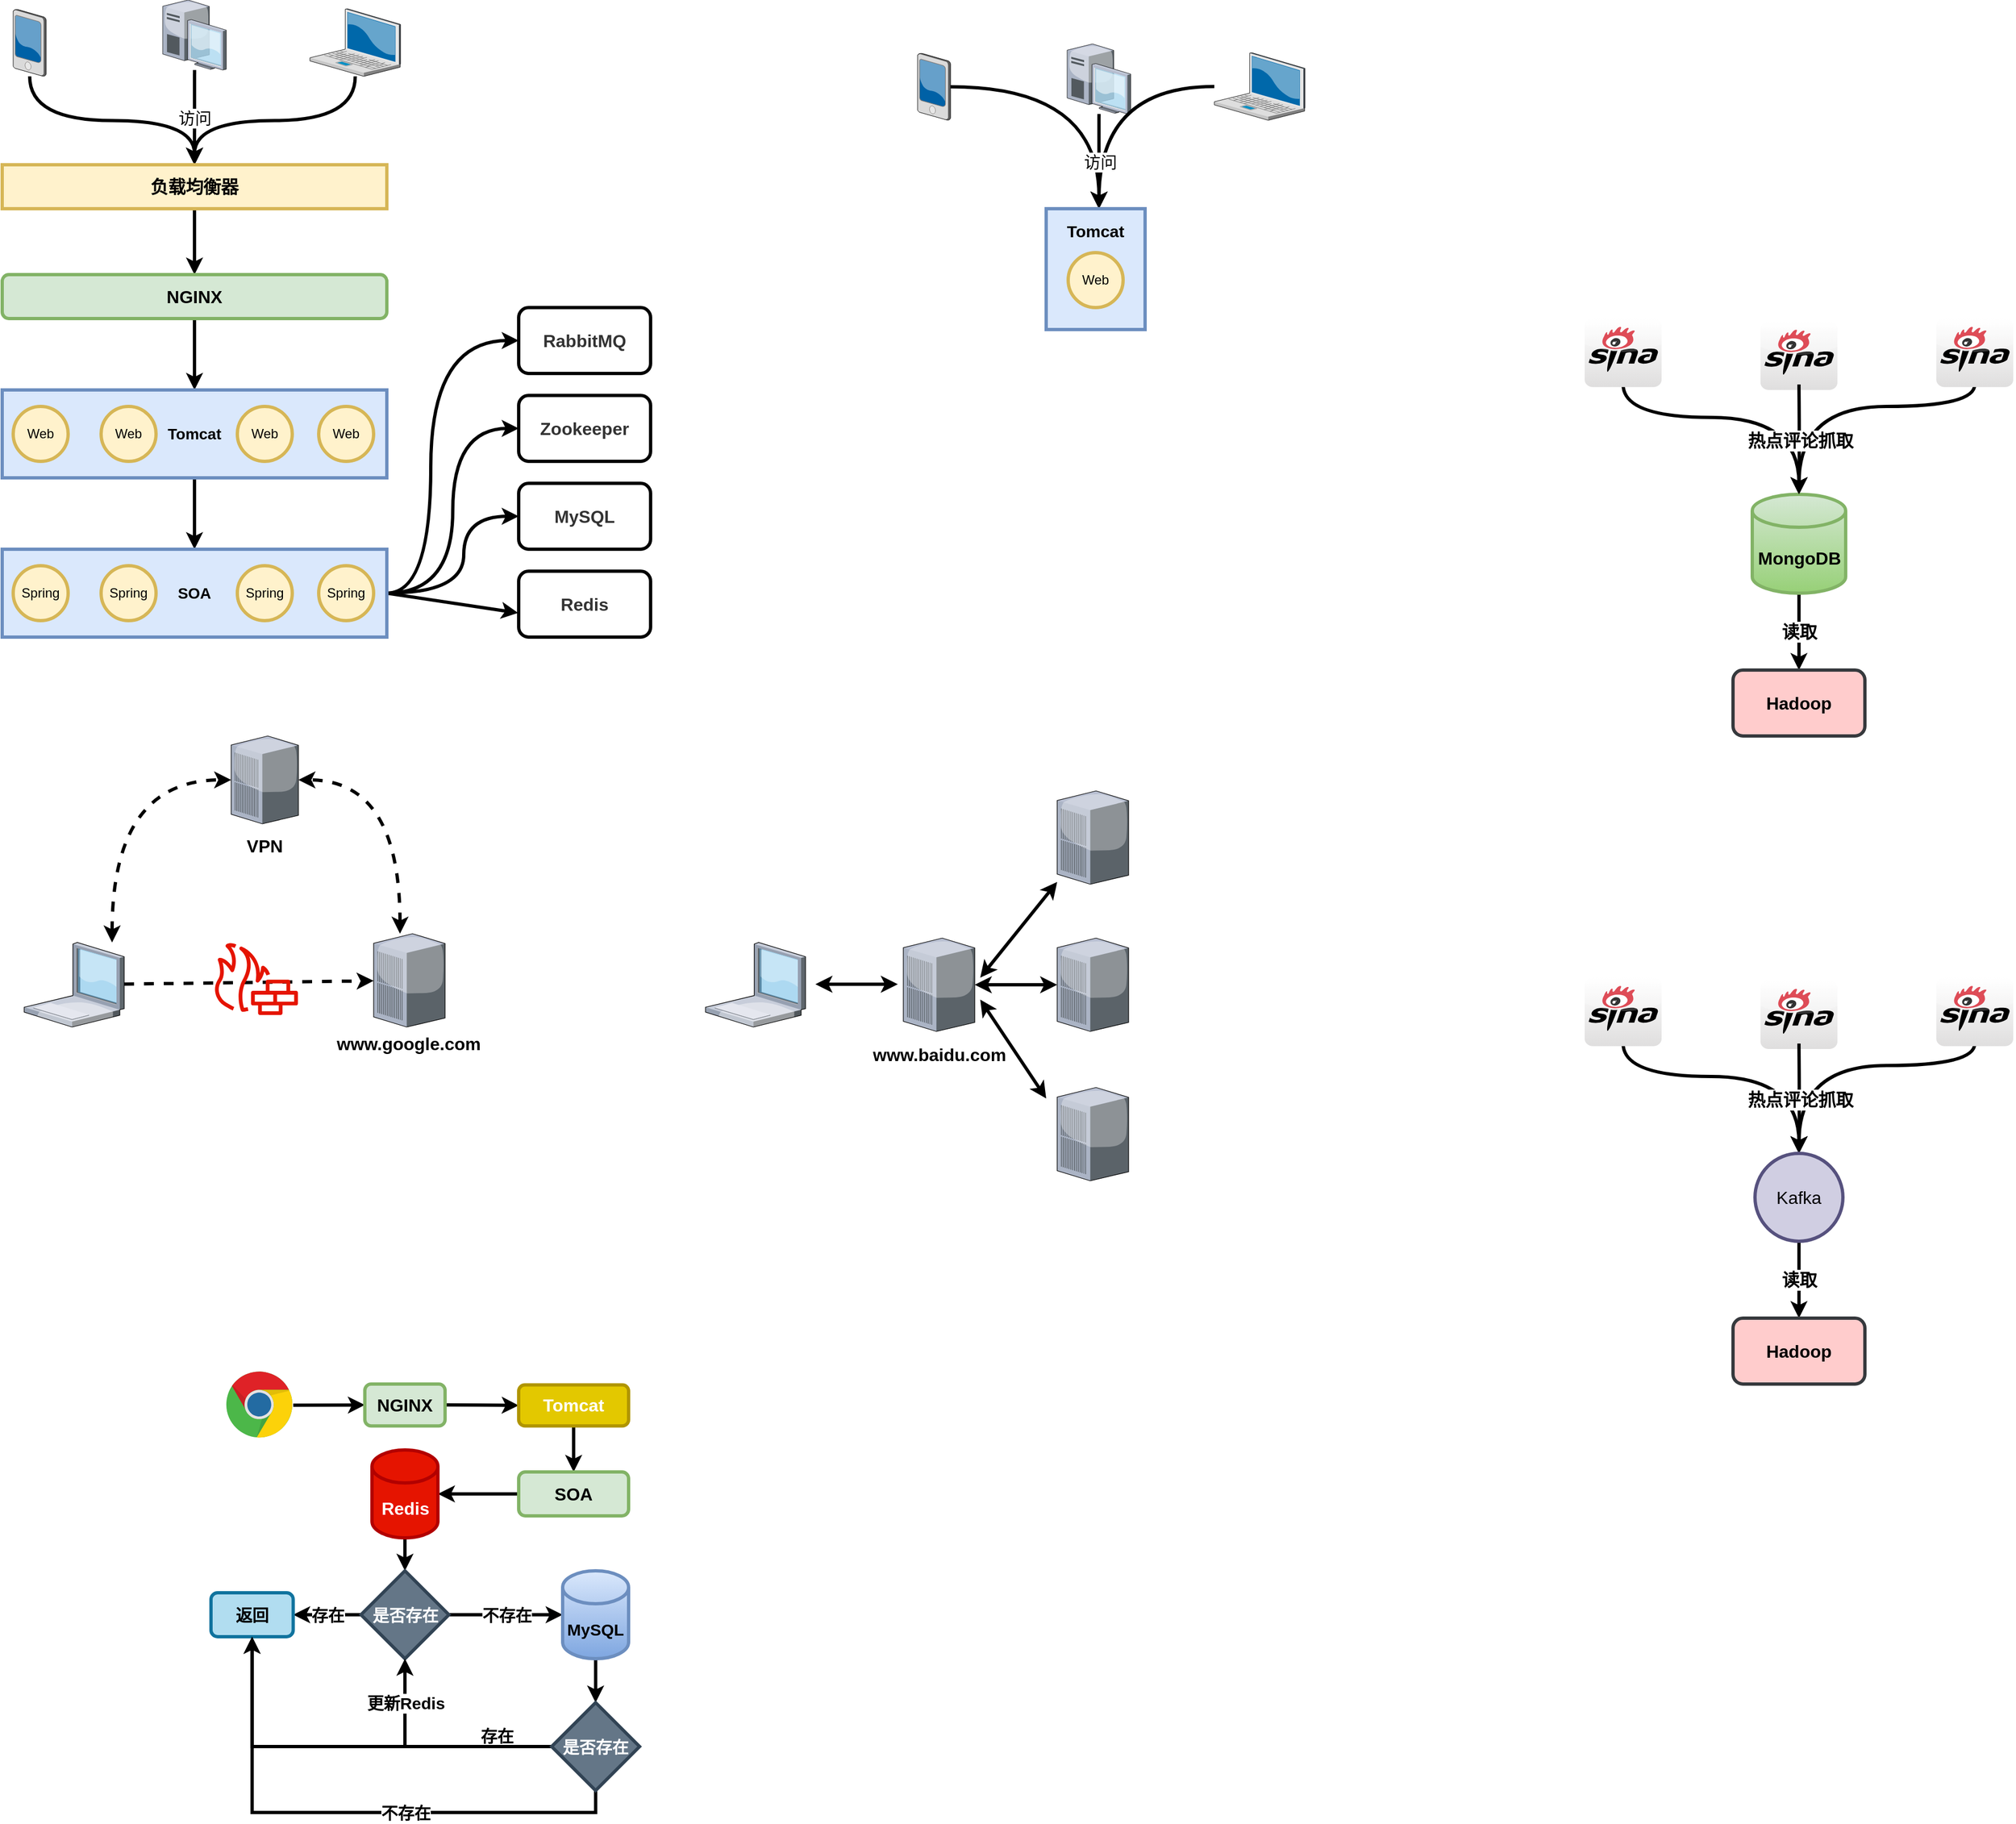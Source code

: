 <mxfile version="14.5.1" type="device"><diagram name="Page-1" id="822b0af5-4adb-64df-f703-e8dfc1f81529"><mxGraphModel dx="694" dy="443" grid="1" gridSize="10" guides="1" tooltips="1" connect="1" arrows="1" fold="1" page="1" pageScale="1" pageWidth="1100" pageHeight="850" background="#ffffff" math="0" shadow="0"><root><mxCell id="0"/><mxCell id="1" parent="0"/><mxCell id="MMIn2066wXq6X0W4Mp4A-36" value="&lt;font style=&quot;font-size: 15px&quot;&gt;访问&lt;/font&gt;" style="rounded=0;orthogonalLoop=1;jettySize=auto;html=1;edgeStyle=orthogonalEdgeStyle;curved=1;strokeWidth=3;" parent="1" source="MMIn2066wXq6X0W4Mp4A-27" target="MMIn2066wXq6X0W4Mp4A-34" edge="1"><mxGeometry relative="1" as="geometry"/></mxCell><mxCell id="MMIn2066wXq6X0W4Mp4A-27" value="" style="verticalLabelPosition=bottom;aspect=fixed;html=1;verticalAlign=top;strokeColor=none;align=center;outlineConnect=0;shape=mxgraph.citrix.desktop;" parent="1" vertex="1"><mxGeometry x="176.05" y="20" width="57.9" height="63.75" as="geometry"/></mxCell><mxCell id="MMIn2066wXq6X0W4Mp4A-37" value="" style="edgeStyle=orthogonalEdgeStyle;rounded=0;orthogonalLoop=1;jettySize=auto;html=1;curved=1;strokeWidth=3;" parent="1" source="MMIn2066wXq6X0W4Mp4A-28" target="MMIn2066wXq6X0W4Mp4A-34" edge="1"><mxGeometry relative="1" as="geometry"/></mxCell><mxCell id="MMIn2066wXq6X0W4Mp4A-28" value="" style="verticalLabelPosition=bottom;aspect=fixed;html=1;verticalAlign=top;strokeColor=none;align=center;outlineConnect=0;shape=mxgraph.citrix.laptop_2;" parent="1" vertex="1"><mxGeometry x="310" y="28" width="82.47" height="61.5" as="geometry"/></mxCell><mxCell id="MMIn2066wXq6X0W4Mp4A-35" value="" style="edgeStyle=orthogonalEdgeStyle;rounded=0;orthogonalLoop=1;jettySize=auto;html=1;curved=1;strokeWidth=3;" parent="1" source="MMIn2066wXq6X0W4Mp4A-30" target="MMIn2066wXq6X0W4Mp4A-34" edge="1"><mxGeometry relative="1" as="geometry"/></mxCell><mxCell id="MMIn2066wXq6X0W4Mp4A-30" value="" style="verticalLabelPosition=bottom;aspect=fixed;html=1;verticalAlign=top;strokeColor=none;align=center;outlineConnect=0;shape=mxgraph.citrix.pda;" parent="1" vertex="1"><mxGeometry x="40" y="28.5" width="30" height="61" as="geometry"/></mxCell><mxCell id="MMIn2066wXq6X0W4Mp4A-39" style="edgeStyle=orthogonalEdgeStyle;curved=1;rounded=0;orthogonalLoop=1;jettySize=auto;html=1;strokeWidth=3;" parent="1" source="MMIn2066wXq6X0W4Mp4A-34" target="MMIn2066wXq6X0W4Mp4A-38" edge="1"><mxGeometry relative="1" as="geometry"/></mxCell><mxCell id="MMIn2066wXq6X0W4Mp4A-34" value="&lt;font style=&quot;font-size: 16px&quot;&gt;&lt;b&gt;负载均衡器&lt;/b&gt;&lt;/font&gt;" style="rounded=0;whiteSpace=wrap;html=1;strokeWidth=3;fillColor=#fff2cc;strokeColor=#d6b656;" parent="1" vertex="1"><mxGeometry x="30" y="170" width="350" height="40" as="geometry"/></mxCell><mxCell id="MMIn2066wXq6X0W4Mp4A-51" style="edgeStyle=orthogonalEdgeStyle;curved=1;rounded=0;orthogonalLoop=1;jettySize=auto;html=1;entryX=0.5;entryY=0;entryDx=0;entryDy=0;strokeWidth=3;" parent="1" source="MMIn2066wXq6X0W4Mp4A-38" target="MMIn2066wXq6X0W4Mp4A-40" edge="1"><mxGeometry relative="1" as="geometry"/></mxCell><mxCell id="MMIn2066wXq6X0W4Mp4A-38" value="&lt;font style=&quot;font-size: 16px&quot;&gt;&lt;b&gt;NGINX&lt;/b&gt;&lt;/font&gt;" style="rounded=1;whiteSpace=wrap;html=1;strokeWidth=3;fillColor=#d5e8d4;strokeColor=#82b366;" parent="1" vertex="1"><mxGeometry x="30" y="270" width="350" height="40" as="geometry"/></mxCell><mxCell id="MMIn2066wXq6X0W4Mp4A-52" style="edgeStyle=orthogonalEdgeStyle;curved=1;rounded=0;orthogonalLoop=1;jettySize=auto;html=1;entryX=0.5;entryY=0;entryDx=0;entryDy=0;strokeWidth=3;" parent="1" source="MMIn2066wXq6X0W4Mp4A-40" target="MMIn2066wXq6X0W4Mp4A-45" edge="1"><mxGeometry relative="1" as="geometry"/></mxCell><mxCell id="MMIn2066wXq6X0W4Mp4A-40" value="&lt;font style=&quot;font-size: 14px&quot;&gt;&lt;b&gt;Tomcat&lt;/b&gt;&lt;/font&gt;" style="rounded=0;whiteSpace=wrap;html=1;strokeWidth=3;fillColor=#dae8fc;strokeColor=#6c8ebf;" parent="1" vertex="1"><mxGeometry x="30" y="375" width="350" height="80" as="geometry"/></mxCell><mxCell id="MMIn2066wXq6X0W4Mp4A-41" value="Web" style="ellipse;whiteSpace=wrap;html=1;aspect=fixed;strokeWidth=3;fillColor=#fff2cc;strokeColor=#d6b656;" parent="1" vertex="1"><mxGeometry x="40" y="390" width="50" height="50" as="geometry"/></mxCell><mxCell id="MMIn2066wXq6X0W4Mp4A-42" value="Web" style="ellipse;whiteSpace=wrap;html=1;aspect=fixed;strokeWidth=3;fillColor=#fff2cc;strokeColor=#d6b656;" parent="1" vertex="1"><mxGeometry x="120" y="390" width="50" height="50" as="geometry"/></mxCell><mxCell id="MMIn2066wXq6X0W4Mp4A-43" value="Web" style="ellipse;whiteSpace=wrap;html=1;aspect=fixed;strokeWidth=3;fillColor=#fff2cc;strokeColor=#d6b656;" parent="1" vertex="1"><mxGeometry x="318" y="390" width="50" height="50" as="geometry"/></mxCell><mxCell id="MMIn2066wXq6X0W4Mp4A-44" value="Web" style="ellipse;whiteSpace=wrap;html=1;aspect=fixed;strokeWidth=3;fillColor=#fff2cc;strokeColor=#d6b656;" parent="1" vertex="1"><mxGeometry x="243.95" y="390" width="50" height="50" as="geometry"/></mxCell><mxCell id="MMIn2066wXq6X0W4Mp4A-57" style="edgeStyle=orthogonalEdgeStyle;curved=1;rounded=0;orthogonalLoop=1;jettySize=auto;html=1;entryX=0;entryY=0.5;entryDx=0;entryDy=0;strokeWidth=3;" parent="1" source="MMIn2066wXq6X0W4Mp4A-45" target="MMIn2066wXq6X0W4Mp4A-54" edge="1"><mxGeometry relative="1" as="geometry"><Array as="points"><mxPoint x="420" y="560"/><mxPoint x="420" y="330"/></Array></mxGeometry></mxCell><mxCell id="MMIn2066wXq6X0W4Mp4A-58" style="edgeStyle=orthogonalEdgeStyle;curved=1;rounded=0;orthogonalLoop=1;jettySize=auto;html=1;entryX=0;entryY=0.5;entryDx=0;entryDy=0;strokeWidth=3;" parent="1" source="MMIn2066wXq6X0W4Mp4A-45" target="MMIn2066wXq6X0W4Mp4A-53" edge="1"><mxGeometry relative="1" as="geometry"/></mxCell><mxCell id="MMIn2066wXq6X0W4Mp4A-59" style="edgeStyle=orthogonalEdgeStyle;curved=1;rounded=0;orthogonalLoop=1;jettySize=auto;html=1;entryX=0;entryY=0.5;entryDx=0;entryDy=0;strokeWidth=3;" parent="1" source="MMIn2066wXq6X0W4Mp4A-45" target="MMIn2066wXq6X0W4Mp4A-56" edge="1"><mxGeometry relative="1" as="geometry"><Array as="points"><mxPoint x="450" y="560"/><mxPoint x="450" y="490"/></Array></mxGeometry></mxCell><mxCell id="MMIn2066wXq6X0W4Mp4A-60" style="rounded=0;orthogonalLoop=1;jettySize=auto;html=1;entryX=-0.004;entryY=0.633;entryDx=0;entryDy=0;entryPerimeter=0;strokeWidth=3;exitX=1;exitY=0.5;exitDx=0;exitDy=0;" parent="1" source="MMIn2066wXq6X0W4Mp4A-45" target="MMIn2066wXq6X0W4Mp4A-55" edge="1"><mxGeometry relative="1" as="geometry"/></mxCell><mxCell id="MMIn2066wXq6X0W4Mp4A-45" value="&lt;font style=&quot;font-size: 14px&quot;&gt;&lt;b&gt;SOA&lt;/b&gt;&lt;/font&gt;" style="rounded=0;whiteSpace=wrap;html=1;strokeWidth=3;fillColor=#dae8fc;strokeColor=#6c8ebf;" parent="1" vertex="1"><mxGeometry x="30" y="520" width="350" height="80" as="geometry"/></mxCell><mxCell id="MMIn2066wXq6X0W4Mp4A-46" value="Spring" style="ellipse;whiteSpace=wrap;html=1;aspect=fixed;strokeWidth=3;fillColor=#fff2cc;strokeColor=#d6b656;" parent="1" vertex="1"><mxGeometry x="40" y="535" width="50" height="50" as="geometry"/></mxCell><mxCell id="MMIn2066wXq6X0W4Mp4A-47" value="Spring" style="ellipse;whiteSpace=wrap;html=1;aspect=fixed;strokeWidth=3;fillColor=#fff2cc;strokeColor=#d6b656;" parent="1" vertex="1"><mxGeometry x="120" y="535" width="50" height="50" as="geometry"/></mxCell><mxCell id="MMIn2066wXq6X0W4Mp4A-48" value="Spring" style="ellipse;whiteSpace=wrap;html=1;aspect=fixed;strokeWidth=3;fillColor=#fff2cc;strokeColor=#d6b656;" parent="1" vertex="1"><mxGeometry x="318" y="535" width="50" height="50" as="geometry"/></mxCell><mxCell id="MMIn2066wXq6X0W4Mp4A-49" value="Spring" style="ellipse;whiteSpace=wrap;html=1;aspect=fixed;strokeWidth=3;fillColor=#fff2cc;strokeColor=#d6b656;" parent="1" vertex="1"><mxGeometry x="243.95" y="535" width="50" height="50" as="geometry"/></mxCell><mxCell id="MMIn2066wXq6X0W4Mp4A-53" value="&lt;span style=&quot;color: rgb(51 , 51 , 51) ; font-family: &amp;#34;arial&amp;#34; , sans-serif ; text-align: justify ; background-color: rgb(255 , 255 , 255)&quot;&gt;&lt;font style=&quot;font-size: 16px&quot;&gt;&lt;b&gt;Zookeeper&lt;/b&gt;&lt;/font&gt;&lt;/span&gt;" style="rounded=1;whiteSpace=wrap;html=1;strokeWidth=3;fillColor=#FFFFFF;" parent="1" vertex="1"><mxGeometry x="500" y="380" width="120" height="60" as="geometry"/></mxCell><mxCell id="MMIn2066wXq6X0W4Mp4A-54" value="&lt;span style=&quot;color: rgb(51 , 51 , 51) ; font-family: &amp;#34;arial&amp;#34; , sans-serif ; text-align: justify ; background-color: rgb(255 , 255 , 255)&quot;&gt;&lt;font style=&quot;font-size: 16px&quot;&gt;&lt;b&gt;RabbitMQ&lt;/b&gt;&lt;/font&gt;&lt;/span&gt;" style="rounded=1;whiteSpace=wrap;html=1;strokeWidth=3;fillColor=#FFFFFF;" parent="1" vertex="1"><mxGeometry x="500" y="300" width="120" height="60" as="geometry"/></mxCell><mxCell id="MMIn2066wXq6X0W4Mp4A-55" value="&lt;span style=&quot;color: rgb(51 , 51 , 51) ; font-family: &amp;#34;arial&amp;#34; , sans-serif ; text-align: justify ; background-color: rgb(255 , 255 , 255)&quot;&gt;&lt;font style=&quot;font-size: 16px&quot;&gt;&lt;b&gt;Redis&lt;/b&gt;&lt;/font&gt;&lt;/span&gt;" style="rounded=1;whiteSpace=wrap;html=1;strokeWidth=3;fillColor=#FFFFFF;" parent="1" vertex="1"><mxGeometry x="500" y="540" width="120" height="60" as="geometry"/></mxCell><mxCell id="MMIn2066wXq6X0W4Mp4A-56" value="&lt;span style=&quot;color: rgb(51 , 51 , 51) ; font-family: &amp;#34;arial&amp;#34; , sans-serif ; text-align: justify ; background-color: rgb(255 , 255 , 255)&quot;&gt;&lt;font style=&quot;font-size: 16px&quot;&gt;&lt;b&gt;MySQL&lt;/b&gt;&lt;/font&gt;&lt;/span&gt;" style="rounded=1;whiteSpace=wrap;html=1;strokeWidth=3;fillColor=#FFFFFF;" parent="1" vertex="1"><mxGeometry x="500" y="460" width="120" height="60" as="geometry"/></mxCell><mxCell id="MMIn2066wXq6X0W4Mp4A-65" style="edgeStyle=none;rounded=0;orthogonalLoop=1;jettySize=auto;html=1;strokeWidth=3;dashed=1;" parent="1" source="MMIn2066wXq6X0W4Mp4A-61" target="MMIn2066wXq6X0W4Mp4A-63" edge="1"><mxGeometry relative="1" as="geometry"/></mxCell><mxCell id="MMIn2066wXq6X0W4Mp4A-61" value="" style="verticalLabelPosition=bottom;aspect=fixed;html=1;verticalAlign=top;strokeColor=none;align=center;outlineConnect=0;shape=mxgraph.citrix.laptop_1;fillColor=#FFFFFF;" parent="1" vertex="1"><mxGeometry x="50" y="878" width="91" height="77" as="geometry"/></mxCell><mxCell id="MMIn2066wXq6X0W4Mp4A-62" value="" style="verticalLabelPosition=bottom;aspect=fixed;html=1;verticalAlign=top;strokeColor=none;align=center;outlineConnect=0;shape=mxgraph.citrix.pbx_server;fillColor=#FFFFFF;" parent="1" vertex="1"><mxGeometry x="238.36" y="690" width="61.18" height="80" as="geometry"/></mxCell><mxCell id="MMIn2066wXq6X0W4Mp4A-63" value="" style="verticalLabelPosition=bottom;aspect=fixed;html=1;verticalAlign=top;strokeColor=none;align=center;outlineConnect=0;shape=mxgraph.citrix.pbx_server;fillColor=#FFFFFF;" parent="1" vertex="1"><mxGeometry x="368" y="870" width="65" height="85" as="geometry"/></mxCell><mxCell id="MMIn2066wXq6X0W4Mp4A-64" value="" style="outlineConnect=0;fillColor=#e51400;strokeColor=#B20000;dashed=0;verticalLabelPosition=bottom;verticalAlign=top;align=center;html=1;fontSize=12;fontStyle=0;aspect=fixed;pointerEvents=1;shape=mxgraph.aws4.generic_firewall;fontColor=#ffffff;" parent="1" vertex="1"><mxGeometry x="221.54" y="878" width="78" height="66" as="geometry"/></mxCell><mxCell id="MMIn2066wXq6X0W4Mp4A-68" value="" style="endArrow=classic;startArrow=classic;html=1;dashed=1;strokeWidth=3;edgeStyle=orthogonalEdgeStyle;curved=1;" parent="1" source="MMIn2066wXq6X0W4Mp4A-61" target="MMIn2066wXq6X0W4Mp4A-62" edge="1"><mxGeometry width="50" height="50" relative="1" as="geometry"><mxPoint x="120" y="1090" as="sourcePoint"/><mxPoint x="170" y="1040" as="targetPoint"/><Array as="points"><mxPoint x="130" y="730"/></Array></mxGeometry></mxCell><mxCell id="MMIn2066wXq6X0W4Mp4A-69" value="" style="endArrow=classic;startArrow=classic;html=1;dashed=1;strokeWidth=3;edgeStyle=orthogonalEdgeStyle;curved=1;" parent="1" source="MMIn2066wXq6X0W4Mp4A-63" target="MMIn2066wXq6X0W4Mp4A-62" edge="1"><mxGeometry width="50" height="50" relative="1" as="geometry"><mxPoint x="391.64" y="858" as="sourcePoint"/><mxPoint x="500.0" y="710" as="targetPoint"/><Array as="points"><mxPoint x="392" y="730"/></Array></mxGeometry></mxCell><mxCell id="MMIn2066wXq6X0W4Mp4A-70" value="&lt;font style=&quot;font-size: 16px&quot;&gt;&lt;b&gt;VPN&lt;/b&gt;&lt;/font&gt;" style="text;html=1;strokeColor=none;fillColor=none;align=center;verticalAlign=middle;whiteSpace=wrap;rounded=0;" parent="1" vertex="1"><mxGeometry x="248.95" y="780" width="40" height="20" as="geometry"/></mxCell><mxCell id="MMIn2066wXq6X0W4Mp4A-71" value="&lt;font style=&quot;font-size: 16px&quot;&gt;&lt;b&gt;www.google.com&lt;/b&gt;&lt;/font&gt;" style="text;html=1;strokeColor=none;fillColor=none;align=center;verticalAlign=middle;whiteSpace=wrap;rounded=0;" parent="1" vertex="1"><mxGeometry x="380" y="960" width="40" height="20" as="geometry"/></mxCell><mxCell id="MMIn2066wXq6X0W4Mp4A-72" value="" style="verticalLabelPosition=bottom;aspect=fixed;html=1;verticalAlign=top;strokeColor=none;align=center;outlineConnect=0;shape=mxgraph.citrix.laptop_1;fillColor=#FFFFFF;" parent="1" vertex="1"><mxGeometry x="670" y="878" width="91" height="77" as="geometry"/></mxCell><mxCell id="MMIn2066wXq6X0W4Mp4A-73" value="" style="verticalLabelPosition=bottom;aspect=fixed;html=1;verticalAlign=top;strokeColor=none;align=center;outlineConnect=0;shape=mxgraph.citrix.pbx_server;fillColor=#FFFFFF;" parent="1" vertex="1"><mxGeometry x="850" y="874" width="65" height="85" as="geometry"/></mxCell><mxCell id="MMIn2066wXq6X0W4Mp4A-75" value="" style="verticalLabelPosition=bottom;aspect=fixed;html=1;verticalAlign=top;strokeColor=none;align=center;outlineConnect=0;shape=mxgraph.citrix.pbx_server;fillColor=#FFFFFF;" parent="1" vertex="1"><mxGeometry x="990" y="740" width="65" height="85" as="geometry"/></mxCell><mxCell id="MMIn2066wXq6X0W4Mp4A-76" value="" style="verticalLabelPosition=bottom;aspect=fixed;html=1;verticalAlign=top;strokeColor=none;align=center;outlineConnect=0;shape=mxgraph.citrix.pbx_server;fillColor=#FFFFFF;" parent="1" vertex="1"><mxGeometry x="990" y="874" width="65" height="85" as="geometry"/></mxCell><mxCell id="MMIn2066wXq6X0W4Mp4A-77" value="" style="verticalLabelPosition=bottom;aspect=fixed;html=1;verticalAlign=top;strokeColor=none;align=center;outlineConnect=0;shape=mxgraph.citrix.pbx_server;fillColor=#FFFFFF;" parent="1" vertex="1"><mxGeometry x="990" y="1010" width="65" height="85" as="geometry"/></mxCell><mxCell id="MMIn2066wXq6X0W4Mp4A-79" value="" style="endArrow=classic;startArrow=classic;html=1;strokeWidth=3;" parent="1" source="MMIn2066wXq6X0W4Mp4A-73" target="MMIn2066wXq6X0W4Mp4A-76" edge="1"><mxGeometry width="50" height="50" relative="1" as="geometry"><mxPoint x="800" y="980" as="sourcePoint"/><mxPoint x="850" y="930" as="targetPoint"/></mxGeometry></mxCell><mxCell id="MMIn2066wXq6X0W4Mp4A-81" value="" style="endArrow=classic;startArrow=classic;html=1;strokeWidth=3;" parent="1" target="MMIn2066wXq6X0W4Mp4A-75" edge="1"><mxGeometry width="50" height="50" relative="1" as="geometry"><mxPoint x="920" y="910" as="sourcePoint"/><mxPoint x="760" y="1030" as="targetPoint"/></mxGeometry></mxCell><mxCell id="MMIn2066wXq6X0W4Mp4A-82" value="" style="endArrow=classic;startArrow=classic;html=1;strokeWidth=3;" parent="1" edge="1"><mxGeometry width="50" height="50" relative="1" as="geometry"><mxPoint x="920" y="930" as="sourcePoint"/><mxPoint x="980" y="1020" as="targetPoint"/><Array as="points"/></mxGeometry></mxCell><mxCell id="MMIn2066wXq6X0W4Mp4A-83" value="" style="endArrow=classic;startArrow=classic;html=1;strokeWidth=3;" parent="1" edge="1"><mxGeometry width="50" height="50" relative="1" as="geometry"><mxPoint x="770" y="916" as="sourcePoint"/><mxPoint x="845" y="916" as="targetPoint"/></mxGeometry></mxCell><mxCell id="MMIn2066wXq6X0W4Mp4A-84" value="&lt;font style=&quot;font-size: 16px&quot;&gt;&lt;b&gt;www.baidu.com&lt;/b&gt;&lt;/font&gt;" style="text;html=1;strokeColor=none;fillColor=none;align=center;verticalAlign=middle;whiteSpace=wrap;rounded=0;" parent="1" vertex="1"><mxGeometry x="863" y="970" width="40" height="20" as="geometry"/></mxCell><mxCell id="MMIn2066wXq6X0W4Mp4A-96" style="edgeStyle=orthogonalEdgeStyle;curved=1;rounded=0;orthogonalLoop=1;jettySize=auto;html=1;entryX=0;entryY=0.5;entryDx=0;entryDy=0;strokeWidth=3;" parent="1" source="MMIn2066wXq6X0W4Mp4A-85" target="MMIn2066wXq6X0W4Mp4A-89" edge="1"><mxGeometry relative="1" as="geometry"/></mxCell><mxCell id="MMIn2066wXq6X0W4Mp4A-85" value="" style="dashed=0;outlineConnect=0;html=1;align=center;labelPosition=center;verticalLabelPosition=bottom;verticalAlign=top;shape=mxgraph.weblogos.chrome;strokeWidth=3;fillColor=#FFFFFF;" parent="1" vertex="1"><mxGeometry x="233.95" y="1268.58" width="60.85" height="61.34" as="geometry"/></mxCell><mxCell id="MMIn2066wXq6X0W4Mp4A-94" style="edgeStyle=orthogonalEdgeStyle;curved=1;rounded=0;orthogonalLoop=1;jettySize=auto;html=1;entryX=0;entryY=0.5;entryDx=0;entryDy=0;strokeWidth=3;" parent="1" source="MMIn2066wXq6X0W4Mp4A-89" target="MMIn2066wXq6X0W4Mp4A-90" edge="1"><mxGeometry relative="1" as="geometry"/></mxCell><mxCell id="MMIn2066wXq6X0W4Mp4A-89" value="&lt;font style=&quot;font-size: 16px&quot;&gt;&lt;b&gt;NGINX&lt;/b&gt;&lt;/font&gt;" style="rounded=1;whiteSpace=wrap;html=1;strokeWidth=3;fillColor=#d5e8d4;strokeColor=#82b366;" parent="1" vertex="1"><mxGeometry x="360" y="1280" width="73" height="38.1" as="geometry"/></mxCell><mxCell id="MMIn2066wXq6X0W4Mp4A-97" style="edgeStyle=orthogonalEdgeStyle;curved=1;rounded=0;orthogonalLoop=1;jettySize=auto;html=1;strokeWidth=3;" parent="1" source="MMIn2066wXq6X0W4Mp4A-90" target="MMIn2066wXq6X0W4Mp4A-98" edge="1"><mxGeometry relative="1" as="geometry"><mxPoint x="550" y="1360" as="targetPoint"/></mxGeometry></mxCell><mxCell id="MMIn2066wXq6X0W4Mp4A-90" value="&lt;b&gt;&lt;font style=&quot;font-size: 16px&quot;&gt;Tomcat&lt;/font&gt;&lt;/b&gt;" style="rounded=1;whiteSpace=wrap;html=1;strokeWidth=3;fillColor=#e3c800;strokeColor=#B09500;fontColor=#ffffff;" parent="1" vertex="1"><mxGeometry x="500" y="1280.8" width="100" height="37.3" as="geometry"/></mxCell><mxCell id="MMIn2066wXq6X0W4Mp4A-101" style="edgeStyle=orthogonalEdgeStyle;curved=1;rounded=0;orthogonalLoop=1;jettySize=auto;html=1;entryX=1;entryY=0.5;entryDx=0;entryDy=0;entryPerimeter=0;strokeWidth=3;" parent="1" source="MMIn2066wXq6X0W4Mp4A-98" target="MMIn2066wXq6X0W4Mp4A-100" edge="1"><mxGeometry relative="1" as="geometry"/></mxCell><mxCell id="MMIn2066wXq6X0W4Mp4A-98" value="&lt;b&gt;&lt;font style=&quot;font-size: 16px&quot;&gt;SOA&lt;/font&gt;&lt;/b&gt;" style="rounded=1;whiteSpace=wrap;html=1;strokeWidth=3;fillColor=#d5e8d4;strokeColor=#82b366;" parent="1" vertex="1"><mxGeometry x="500" y="1360" width="100" height="40" as="geometry"/></mxCell><mxCell id="MMIn2066wXq6X0W4Mp4A-102" style="edgeStyle=orthogonalEdgeStyle;curved=1;rounded=0;orthogonalLoop=1;jettySize=auto;html=1;strokeWidth=3;entryX=0.5;entryY=0;entryDx=0;entryDy=0;" parent="1" source="MMIn2066wXq6X0W4Mp4A-100" target="MMIn2066wXq6X0W4Mp4A-103" edge="1"><mxGeometry relative="1" as="geometry"><mxPoint x="396.5" y="1460" as="targetPoint"/></mxGeometry></mxCell><mxCell id="MMIn2066wXq6X0W4Mp4A-100" value="&lt;font style=&quot;font-size: 16px&quot;&gt;&lt;b&gt;Redis&lt;/b&gt;&lt;/font&gt;" style="shape=cylinder3;whiteSpace=wrap;html=1;boundedLbl=1;backgroundOutline=1;size=15;strokeWidth=3;fillColor=#e51400;strokeColor=#B20000;fontColor=#ffffff;" parent="1" vertex="1"><mxGeometry x="366.5" y="1340" width="60" height="80" as="geometry"/></mxCell><mxCell id="MMIn2066wXq6X0W4Mp4A-105" value="&lt;font style=&quot;font-size: 15px&quot;&gt;&lt;b&gt;不存在&lt;/b&gt;&lt;/font&gt;" style="edgeStyle=orthogonalEdgeStyle;curved=1;rounded=0;orthogonalLoop=1;jettySize=auto;html=1;strokeWidth=3;entryX=0;entryY=0.5;entryDx=0;entryDy=0;entryPerimeter=0;" parent="1" source="MMIn2066wXq6X0W4Mp4A-103" target="MMIn2066wXq6X0W4Mp4A-110" edge="1"><mxGeometry relative="1" as="geometry"><mxPoint x="397" y="1610" as="targetPoint"/><Array as="points"><mxPoint x="397" y="1500"/></Array></mxGeometry></mxCell><mxCell id="MMIn2066wXq6X0W4Mp4A-107" value="&lt;font style=&quot;font-size: 15px&quot;&gt;&lt;b&gt;存在&lt;/b&gt;&lt;/font&gt;" style="edgeStyle=orthogonalEdgeStyle;curved=1;rounded=0;orthogonalLoop=1;jettySize=auto;html=1;strokeWidth=3;entryX=1;entryY=0.5;entryDx=0;entryDy=0;" parent="1" source="MMIn2066wXq6X0W4Mp4A-103" target="MMIn2066wXq6X0W4Mp4A-108" edge="1"><mxGeometry relative="1" as="geometry"><mxPoint x="260" y="1490" as="targetPoint"/></mxGeometry></mxCell><mxCell id="MMIn2066wXq6X0W4Mp4A-103" value="&lt;font style=&quot;font-size: 15px&quot;&gt;&lt;b&gt;是否存在&lt;/b&gt;&lt;/font&gt;" style="rhombus;whiteSpace=wrap;html=1;strokeWidth=3;fillColor=#647687;strokeColor=#314354;fontColor=#ffffff;" parent="1" vertex="1"><mxGeometry x="356.5" y="1450" width="80" height="80" as="geometry"/></mxCell><mxCell id="MMIn2066wXq6X0W4Mp4A-108" value="&lt;font style=&quot;font-size: 15px&quot;&gt;&lt;b&gt;返回&lt;/b&gt;&lt;/font&gt;" style="rounded=1;whiteSpace=wrap;html=1;strokeWidth=3;fillColor=#b1ddf0;strokeColor=#10739e;" parent="1" vertex="1"><mxGeometry x="220" y="1470" width="74.8" height="40" as="geometry"/></mxCell><mxCell id="MMIn2066wXq6X0W4Mp4A-111" style="edgeStyle=orthogonalEdgeStyle;curved=1;rounded=0;orthogonalLoop=1;jettySize=auto;html=1;strokeWidth=3;entryX=0.5;entryY=0;entryDx=0;entryDy=0;" parent="1" source="MMIn2066wXq6X0W4Mp4A-110" target="MMIn2066wXq6X0W4Mp4A-112" edge="1"><mxGeometry relative="1" as="geometry"><mxPoint x="397" y="1710" as="targetPoint"/></mxGeometry></mxCell><mxCell id="MMIn2066wXq6X0W4Mp4A-110" value="&lt;font style=&quot;font-size: 15px&quot;&gt;&lt;b&gt;MySQL&lt;/b&gt;&lt;/font&gt;" style="shape=cylinder3;whiteSpace=wrap;html=1;boundedLbl=1;backgroundOutline=1;size=15;strokeWidth=3;fillColor=#dae8fc;gradientColor=#7ea6e0;strokeColor=#6c8ebf;" parent="1" vertex="1"><mxGeometry x="540" y="1450" width="60" height="80" as="geometry"/></mxCell><mxCell id="MMIn2066wXq6X0W4Mp4A-114" style="edgeStyle=orthogonalEdgeStyle;rounded=0;orthogonalLoop=1;jettySize=auto;html=1;strokeWidth=3;entryX=0.5;entryY=1;entryDx=0;entryDy=0;" parent="1" source="MMIn2066wXq6X0W4Mp4A-112" target="MMIn2066wXq6X0W4Mp4A-108" edge="1"><mxGeometry relative="1" as="geometry"><mxPoint x="260" y="1610" as="targetPoint"/></mxGeometry></mxCell><mxCell id="MMIn2066wXq6X0W4Mp4A-115" value="&lt;font style=&quot;font-size: 15px&quot;&gt;&lt;b&gt;存在&lt;/b&gt;&lt;/font&gt;" style="edgeLabel;html=1;align=center;verticalAlign=middle;resizable=0;points=[];" parent="MMIn2066wXq6X0W4Mp4A-114" vertex="1" connectable="0"><mxGeometry x="-0.222" y="1" relative="1" as="geometry"><mxPoint x="95" y="-11" as="offset"/></mxGeometry></mxCell><mxCell id="MMIn2066wXq6X0W4Mp4A-116" style="edgeStyle=orthogonalEdgeStyle;rounded=0;orthogonalLoop=1;jettySize=auto;html=1;entryX=0.5;entryY=1;entryDx=0;entryDy=0;strokeWidth=3;" parent="1" source="MMIn2066wXq6X0W4Mp4A-112" target="MMIn2066wXq6X0W4Mp4A-103" edge="1"><mxGeometry relative="1" as="geometry"/></mxCell><mxCell id="MMIn2066wXq6X0W4Mp4A-117" value="&lt;font style=&quot;font-size: 15px&quot;&gt;&lt;b&gt;更新Redis&lt;/b&gt;&lt;/font&gt;" style="edgeLabel;html=1;align=center;verticalAlign=middle;resizable=0;points=[];" parent="MMIn2066wXq6X0W4Mp4A-116" vertex="1" connectable="0"><mxGeometry x="0.447" y="2" relative="1" as="geometry"><mxPoint x="2" y="-19.5" as="offset"/></mxGeometry></mxCell><mxCell id="MMIn2066wXq6X0W4Mp4A-119" style="edgeStyle=orthogonalEdgeStyle;rounded=0;orthogonalLoop=1;jettySize=auto;html=1;strokeWidth=3;entryX=0.5;entryY=1;entryDx=0;entryDy=0;" parent="1" source="MMIn2066wXq6X0W4Mp4A-112" target="MMIn2066wXq6X0W4Mp4A-108" edge="1"><mxGeometry relative="1" as="geometry"><mxPoint x="280" y="1710" as="targetPoint"/><Array as="points"><mxPoint x="570" y="1670"/><mxPoint x="257" y="1670"/></Array></mxGeometry></mxCell><mxCell id="MMIn2066wXq6X0W4Mp4A-120" value="&lt;font style=&quot;font-size: 15px&quot;&gt;&lt;b&gt;不存在&lt;/b&gt;&lt;/font&gt;" style="edgeLabel;html=1;align=center;verticalAlign=middle;resizable=0;points=[];" parent="MMIn2066wXq6X0W4Mp4A-119" vertex="1" connectable="0"><mxGeometry x="-0.411" y="3" relative="1" as="geometry"><mxPoint x="-48.5" y="-3" as="offset"/></mxGeometry></mxCell><mxCell id="MMIn2066wXq6X0W4Mp4A-112" value="&lt;font style=&quot;font-size: 15px&quot;&gt;&lt;b&gt;是否存在&lt;/b&gt;&lt;/font&gt;" style="rhombus;whiteSpace=wrap;html=1;strokeWidth=3;fillColor=#647687;strokeColor=#314354;fontColor=#ffffff;" parent="1" vertex="1"><mxGeometry x="530" y="1570" width="80" height="80" as="geometry"/></mxCell><mxCell id="MMIn2066wXq6X0W4Mp4A-128" value="" style="verticalLabelPosition=bottom;aspect=fixed;html=1;verticalAlign=top;strokeColor=none;align=center;outlineConnect=0;shape=mxgraph.citrix.desktop;" parent="1" vertex="1"><mxGeometry x="999.05" y="60" width="57.9" height="63.75" as="geometry"/></mxCell><mxCell id="MMIn2066wXq6X0W4Mp4A-129" value="" style="edgeStyle=orthogonalEdgeStyle;rounded=0;orthogonalLoop=1;jettySize=auto;html=1;curved=1;strokeWidth=3;" parent="1" source="MMIn2066wXq6X0W4Mp4A-130" edge="1"><mxGeometry relative="1" as="geometry"><mxPoint x="1028" y="210" as="targetPoint"/></mxGeometry></mxCell><mxCell id="MMIn2066wXq6X0W4Mp4A-130" value="" style="verticalLabelPosition=bottom;aspect=fixed;html=1;verticalAlign=top;strokeColor=none;align=center;outlineConnect=0;shape=mxgraph.citrix.laptop_2;" parent="1" vertex="1"><mxGeometry x="1133" y="68" width="82.47" height="61.5" as="geometry"/></mxCell><mxCell id="MMIn2066wXq6X0W4Mp4A-131" value="" style="edgeStyle=orthogonalEdgeStyle;rounded=0;orthogonalLoop=1;jettySize=auto;html=1;curved=1;strokeWidth=3;" parent="1" source="MMIn2066wXq6X0W4Mp4A-132" edge="1"><mxGeometry relative="1" as="geometry"><mxPoint x="1028" y="210" as="targetPoint"/></mxGeometry></mxCell><mxCell id="MMIn2066wXq6X0W4Mp4A-132" value="" style="verticalLabelPosition=bottom;aspect=fixed;html=1;verticalAlign=top;strokeColor=none;align=center;outlineConnect=0;shape=mxgraph.citrix.pda;" parent="1" vertex="1"><mxGeometry x="863" y="68.5" width="30" height="61" as="geometry"/></mxCell><mxCell id="MMIn2066wXq6X0W4Mp4A-127" value="&lt;font style=&quot;font-size: 15px&quot;&gt;访问&lt;/font&gt;" style="rounded=0;orthogonalLoop=1;jettySize=auto;html=1;edgeStyle=orthogonalEdgeStyle;curved=1;strokeWidth=3;" parent="1" source="MMIn2066wXq6X0W4Mp4A-128" edge="1"><mxGeometry x="0.001" relative="1" as="geometry"><mxPoint x="1028" y="210" as="targetPoint"/><mxPoint as="offset"/></mxGeometry></mxCell><mxCell id="MMIn2066wXq6X0W4Mp4A-135" value="" style="rounded=0;whiteSpace=wrap;html=1;strokeWidth=3;fillColor=#dae8fc;strokeColor=#6c8ebf;" parent="1" vertex="1"><mxGeometry x="980" y="210" width="90" height="110" as="geometry"/></mxCell><mxCell id="MMIn2066wXq6X0W4Mp4A-136" value="Web" style="ellipse;whiteSpace=wrap;html=1;aspect=fixed;strokeWidth=3;fillColor=#fff2cc;strokeColor=#d6b656;" parent="1" vertex="1"><mxGeometry x="1000" y="250" width="50" height="50" as="geometry"/></mxCell><mxCell id="MMIn2066wXq6X0W4Mp4A-137" value="&lt;font style=&quot;font-size: 15px&quot;&gt;&lt;b&gt;Tomcat&lt;/b&gt;&lt;/font&gt;" style="text;html=1;strokeColor=none;fillColor=none;align=center;verticalAlign=middle;whiteSpace=wrap;rounded=0;" parent="1" vertex="1"><mxGeometry x="1005" y="220" width="40" height="20" as="geometry"/></mxCell><mxCell id="MMIn2066wXq6X0W4Mp4A-147" style="edgeStyle=orthogonalEdgeStyle;curved=1;rounded=0;orthogonalLoop=1;jettySize=auto;html=1;strokeWidth=3;" parent="1" target="MMIn2066wXq6X0W4Mp4A-142" edge="1"><mxGeometry relative="1" as="geometry"><mxPoint x="1505.0" y="370" as="sourcePoint"/><Array as="points"><mxPoint x="1505" y="400"/><mxPoint x="1665" y="400"/></Array></mxGeometry></mxCell><mxCell id="MMIn2066wXq6X0W4Mp4A-148" style="edgeStyle=orthogonalEdgeStyle;curved=1;rounded=0;orthogonalLoop=1;jettySize=auto;html=1;entryX=0.5;entryY=0;entryDx=0;entryDy=0;entryPerimeter=0;strokeWidth=3;" parent="1" target="MMIn2066wXq6X0W4Mp4A-142" edge="1"><mxGeometry relative="1" as="geometry"><mxPoint x="1825.0" y="370" as="sourcePoint"/><Array as="points"><mxPoint x="1825" y="390"/><mxPoint x="1665" y="390"/></Array></mxGeometry></mxCell><mxCell id="MMIn2066wXq6X0W4Mp4A-153" value="&lt;font style=&quot;font-size: 16px&quot;&gt;&lt;b&gt;读取&lt;/b&gt;&lt;/font&gt;" style="edgeStyle=orthogonalEdgeStyle;curved=1;rounded=0;orthogonalLoop=1;jettySize=auto;html=1;strokeWidth=3;entryX=0.5;entryY=0;entryDx=0;entryDy=0;" parent="1" source="MMIn2066wXq6X0W4Mp4A-142" target="MMIn2066wXq6X0W4Mp4A-154" edge="1"><mxGeometry relative="1" as="geometry"><mxPoint x="1665.0" y="620" as="targetPoint"/></mxGeometry></mxCell><mxCell id="MMIn2066wXq6X0W4Mp4A-142" value="&lt;font style=&quot;font-size: 16px&quot;&gt;&lt;b&gt;MongoDB&lt;/b&gt;&lt;/font&gt;" style="shape=cylinder3;whiteSpace=wrap;html=1;boundedLbl=1;backgroundOutline=1;size=15;strokeWidth=3;fillColor=#d5e8d4;gradientColor=#97d077;strokeColor=#82b366;" parent="1" vertex="1"><mxGeometry x="1622.5" y="470" width="85" height="90" as="geometry"/></mxCell><mxCell id="MMIn2066wXq6X0W4Mp4A-150" value="" style="dashed=0;outlineConnect=0;html=1;align=center;labelPosition=center;verticalLabelPosition=bottom;verticalAlign=top;shape=mxgraph.webicons.sina;gradientColor=#DFDEDE;strokeWidth=3;" parent="1" vertex="1"><mxGeometry x="1470" y="310" width="70" height="62.4" as="geometry"/></mxCell><mxCell id="MMIn2066wXq6X0W4Mp4A-151" value="" style="dashed=0;outlineConnect=0;html=1;align=center;labelPosition=center;verticalLabelPosition=bottom;verticalAlign=top;shape=mxgraph.webicons.sina;gradientColor=#DFDEDE;strokeWidth=3;" parent="1" vertex="1"><mxGeometry x="1630" y="312.6" width="70" height="62.4" as="geometry"/></mxCell><mxCell id="MMIn2066wXq6X0W4Mp4A-152" value="" style="dashed=0;outlineConnect=0;html=1;align=center;labelPosition=center;verticalLabelPosition=bottom;verticalAlign=top;shape=mxgraph.webicons.sina;gradientColor=#DFDEDE;strokeWidth=3;" parent="1" vertex="1"><mxGeometry x="1790" y="310" width="70" height="62.4" as="geometry"/></mxCell><mxCell id="MMIn2066wXq6X0W4Mp4A-145" value="&lt;font style=&quot;font-size: 16px&quot;&gt;&lt;b&gt;热点评论抓取&lt;/b&gt;&lt;/font&gt;" style="edgeStyle=orthogonalEdgeStyle;curved=1;rounded=0;orthogonalLoop=1;jettySize=auto;html=1;entryX=0.5;entryY=0;entryDx=0;entryDy=0;entryPerimeter=0;strokeWidth=3;" parent="1" target="MMIn2066wXq6X0W4Mp4A-142" edge="1"><mxGeometry relative="1" as="geometry"><mxPoint x="1665.0" y="370" as="sourcePoint"/></mxGeometry></mxCell><mxCell id="MMIn2066wXq6X0W4Mp4A-154" value="&lt;font style=&quot;font-size: 16px&quot;&gt;&lt;b&gt;Hadoop&lt;/b&gt;&lt;/font&gt;" style="rounded=1;whiteSpace=wrap;html=1;strokeWidth=3;fillColor=#ffcccc;strokeColor=#36393d;" parent="1" vertex="1"><mxGeometry x="1605" y="630" width="120" height="60" as="geometry"/></mxCell><mxCell id="MMIn2066wXq6X0W4Mp4A-155" style="edgeStyle=orthogonalEdgeStyle;curved=1;rounded=0;orthogonalLoop=1;jettySize=auto;html=1;strokeWidth=3;" parent="1" edge="1"><mxGeometry relative="1" as="geometry"><mxPoint x="1505.0" y="970" as="sourcePoint"/><Array as="points"><mxPoint x="1505" y="1000"/><mxPoint x="1665" y="1000"/></Array><mxPoint x="1665" y="1070" as="targetPoint"/></mxGeometry></mxCell><mxCell id="MMIn2066wXq6X0W4Mp4A-156" style="edgeStyle=orthogonalEdgeStyle;curved=1;rounded=0;orthogonalLoop=1;jettySize=auto;html=1;entryX=0.5;entryY=0;entryDx=0;entryDy=0;entryPerimeter=0;strokeWidth=3;" parent="1" edge="1"><mxGeometry relative="1" as="geometry"><mxPoint x="1825.0" y="970" as="sourcePoint"/><Array as="points"><mxPoint x="1825" y="990"/><mxPoint x="1665" y="990"/></Array><mxPoint x="1665" y="1070" as="targetPoint"/></mxGeometry></mxCell><mxCell id="MMIn2066wXq6X0W4Mp4A-157" value="&lt;font style=&quot;font-size: 16px&quot;&gt;&lt;b&gt;读取&lt;/b&gt;&lt;/font&gt;" style="edgeStyle=orthogonalEdgeStyle;curved=1;rounded=0;orthogonalLoop=1;jettySize=auto;html=1;strokeWidth=3;entryX=0.5;entryY=0;entryDx=0;entryDy=0;exitX=0.5;exitY=1;exitDx=0;exitDy=0;" parent="1" source="MMIn2066wXq6X0W4Mp4A-164" target="MMIn2066wXq6X0W4Mp4A-163" edge="1"><mxGeometry relative="1" as="geometry"><mxPoint x="1665.0" y="1375" as="targetPoint"/><mxPoint x="1665" y="1315" as="sourcePoint"/></mxGeometry></mxCell><mxCell id="MMIn2066wXq6X0W4Mp4A-159" value="" style="dashed=0;outlineConnect=0;html=1;align=center;labelPosition=center;verticalLabelPosition=bottom;verticalAlign=top;shape=mxgraph.webicons.sina;gradientColor=#DFDEDE;strokeWidth=3;" parent="1" vertex="1"><mxGeometry x="1470" y="910" width="70" height="62.4" as="geometry"/></mxCell><mxCell id="MMIn2066wXq6X0W4Mp4A-160" value="" style="dashed=0;outlineConnect=0;html=1;align=center;labelPosition=center;verticalLabelPosition=bottom;verticalAlign=top;shape=mxgraph.webicons.sina;gradientColor=#DFDEDE;strokeWidth=3;" parent="1" vertex="1"><mxGeometry x="1630" y="912.6" width="70" height="62.4" as="geometry"/></mxCell><mxCell id="MMIn2066wXq6X0W4Mp4A-161" value="" style="dashed=0;outlineConnect=0;html=1;align=center;labelPosition=center;verticalLabelPosition=bottom;verticalAlign=top;shape=mxgraph.webicons.sina;gradientColor=#DFDEDE;strokeWidth=3;" parent="1" vertex="1"><mxGeometry x="1790" y="910" width="70" height="62.4" as="geometry"/></mxCell><mxCell id="MMIn2066wXq6X0W4Mp4A-162" value="&lt;font style=&quot;font-size: 16px&quot;&gt;&lt;b&gt;热点评论抓取&lt;/b&gt;&lt;/font&gt;" style="edgeStyle=orthogonalEdgeStyle;curved=1;rounded=0;orthogonalLoop=1;jettySize=auto;html=1;entryX=0.5;entryY=0;entryDx=0;entryDy=0;strokeWidth=3;" parent="1" target="MMIn2066wXq6X0W4Mp4A-164" edge="1"><mxGeometry relative="1" as="geometry"><mxPoint x="1665.0" y="970" as="sourcePoint"/><mxPoint x="1665" y="1070" as="targetPoint"/></mxGeometry></mxCell><mxCell id="MMIn2066wXq6X0W4Mp4A-163" value="&lt;font style=&quot;font-size: 16px&quot;&gt;&lt;b&gt;Hadoop&lt;/b&gt;&lt;/font&gt;" style="rounded=1;whiteSpace=wrap;html=1;strokeWidth=3;fillColor=#ffcccc;strokeColor=#36393d;" parent="1" vertex="1"><mxGeometry x="1605" y="1220" width="120" height="60" as="geometry"/></mxCell><mxCell id="MMIn2066wXq6X0W4Mp4A-164" value="&lt;font style=&quot;font-size: 16px&quot;&gt;Kafka&lt;/font&gt;" style="ellipse;whiteSpace=wrap;html=1;aspect=fixed;strokeWidth=3;fillColor=#d0cee2;strokeColor=#56517e;" parent="1" vertex="1"><mxGeometry x="1625" y="1070" width="80" height="80" as="geometry"/></mxCell></root></mxGraphModel></diagram></mxfile>
